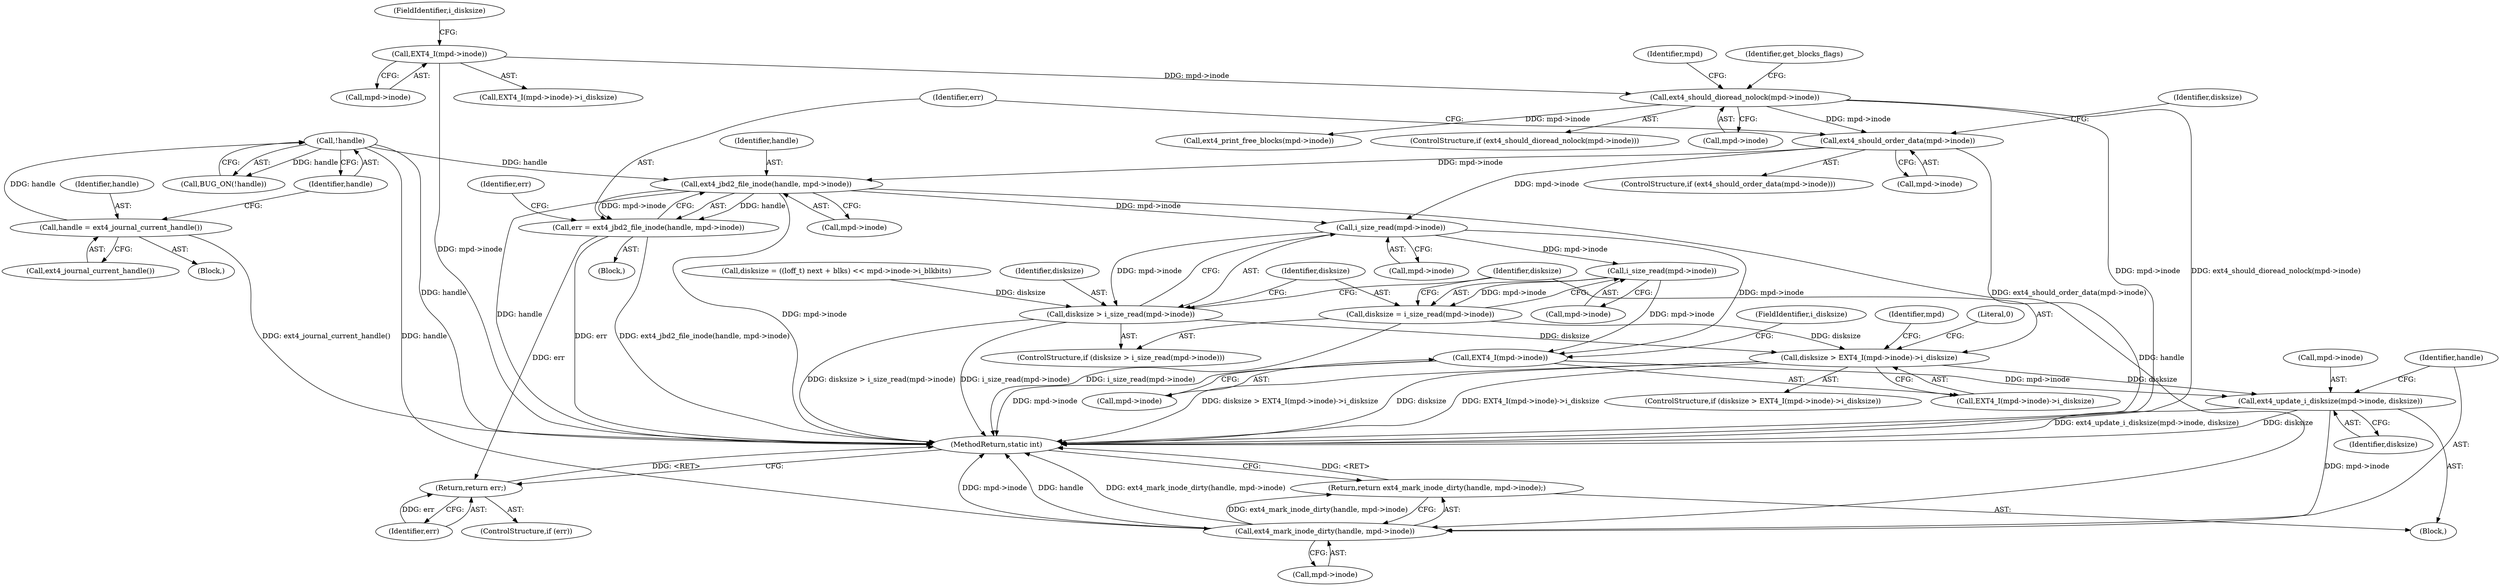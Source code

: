 digraph "0_linux_744692dc059845b2a3022119871846e74d4f6e11_14@pointer" {
"1000333" [label="(Call,ext4_jbd2_file_inode(handle, mpd->inode))"];
"1000184" [label="(Call,!handle)"];
"1000180" [label="(Call,handle = ext4_journal_current_handle())"];
"1000326" [label="(Call,ext4_should_order_data(mpd->inode))"];
"1000193" [label="(Call,ext4_should_dioread_nolock(mpd->inode))"];
"1000136" [label="(Call,EXT4_I(mpd->inode))"];
"1000331" [label="(Call,err = ext4_jbd2_file_inode(handle, mpd->inode))"];
"1000340" [label="(Return,return err;)"];
"1000358" [label="(Call,i_size_read(mpd->inode))"];
"1000356" [label="(Call,disksize > i_size_read(mpd->inode))"];
"1000369" [label="(Call,disksize > EXT4_I(mpd->inode)->i_disksize)"];
"1000378" [label="(Call,ext4_update_i_disksize(mpd->inode, disksize))"];
"1000384" [label="(Call,ext4_mark_inode_dirty(handle, mpd->inode))"];
"1000383" [label="(Return,return ext4_mark_inode_dirty(handle, mpd->inode);)"];
"1000364" [label="(Call,i_size_read(mpd->inode))"];
"1000362" [label="(Call,disksize = i_size_read(mpd->inode))"];
"1000372" [label="(Call,EXT4_I(mpd->inode))"];
"1000135" [label="(Call,EXT4_I(mpd->inode)->i_disksize)"];
"1000379" [label="(Call,mpd->inode)"];
"1000368" [label="(ControlStructure,if (disksize > EXT4_I(mpd->inode)->i_disksize))"];
"1000371" [label="(Call,EXT4_I(mpd->inode)->i_disksize)"];
"1000333" [label="(Call,ext4_jbd2_file_inode(handle, mpd->inode))"];
"1000372" [label="(Call,EXT4_I(mpd->inode))"];
"1000185" [label="(Identifier,handle)"];
"1000369" [label="(Call,disksize > EXT4_I(mpd->inode)->i_disksize)"];
"1000110" [label="(Block,)"];
"1000193" [label="(Call,ext4_should_dioread_nolock(mpd->inode))"];
"1000340" [label="(Return,return err;)"];
"1000380" [label="(Identifier,mpd)"];
"1000182" [label="(Call,ext4_journal_current_handle())"];
"1000362" [label="(Call,disksize = i_size_read(mpd->inode))"];
"1000278" [label="(Call,ext4_print_free_blocks(mpd->inode))"];
"1000203" [label="(Identifier,mpd)"];
"1000330" [label="(Block,)"];
"1000390" [label="(Literal,0)"];
"1000325" [label="(ControlStructure,if (ext4_should_order_data(mpd->inode)))"];
"1000365" [label="(Call,mpd->inode)"];
"1000373" [label="(Call,mpd->inode)"];
"1000342" [label="(Call,disksize = ((loff_t) next + blks) << mpd->inode->i_blkbits)"];
"1000327" [label="(Call,mpd->inode)"];
"1000364" [label="(Call,i_size_read(mpd->inode))"];
"1000192" [label="(ControlStructure,if (ext4_should_dioread_nolock(mpd->inode)))"];
"1000140" [label="(FieldIdentifier,i_disksize)"];
"1000357" [label="(Identifier,disksize)"];
"1000355" [label="(ControlStructure,if (disksize > i_size_read(mpd->inode)))"];
"1000377" [label="(Block,)"];
"1000180" [label="(Call,handle = ext4_journal_current_handle())"];
"1000181" [label="(Identifier,handle)"];
"1000378" [label="(Call,ext4_update_i_disksize(mpd->inode, disksize))"];
"1000383" [label="(Return,return ext4_mark_inode_dirty(handle, mpd->inode);)"];
"1000334" [label="(Identifier,handle)"];
"1000358" [label="(Call,i_size_read(mpd->inode))"];
"1000335" [label="(Call,mpd->inode)"];
"1000363" [label="(Identifier,disksize)"];
"1000326" [label="(Call,ext4_should_order_data(mpd->inode))"];
"1000137" [label="(Call,mpd->inode)"];
"1000356" [label="(Call,disksize > i_size_read(mpd->inode))"];
"1000382" [label="(Identifier,disksize)"];
"1000386" [label="(Call,mpd->inode)"];
"1000341" [label="(Identifier,err)"];
"1000384" [label="(Call,ext4_mark_inode_dirty(handle, mpd->inode))"];
"1000370" [label="(Identifier,disksize)"];
"1000359" [label="(Call,mpd->inode)"];
"1000332" [label="(Identifier,err)"];
"1000198" [label="(Identifier,get_blocks_flags)"];
"1000385" [label="(Identifier,handle)"];
"1000343" [label="(Identifier,disksize)"];
"1000194" [label="(Call,mpd->inode)"];
"1000338" [label="(ControlStructure,if (err))"];
"1000376" [label="(FieldIdentifier,i_disksize)"];
"1000184" [label="(Call,!handle)"];
"1000136" [label="(Call,EXT4_I(mpd->inode))"];
"1000391" [label="(MethodReturn,static int)"];
"1000183" [label="(Call,BUG_ON(!handle))"];
"1000331" [label="(Call,err = ext4_jbd2_file_inode(handle, mpd->inode))"];
"1000339" [label="(Identifier,err)"];
"1000333" -> "1000331"  [label="AST: "];
"1000333" -> "1000335"  [label="CFG: "];
"1000334" -> "1000333"  [label="AST: "];
"1000335" -> "1000333"  [label="AST: "];
"1000331" -> "1000333"  [label="CFG: "];
"1000333" -> "1000391"  [label="DDG: handle"];
"1000333" -> "1000391"  [label="DDG: mpd->inode"];
"1000333" -> "1000331"  [label="DDG: handle"];
"1000333" -> "1000331"  [label="DDG: mpd->inode"];
"1000184" -> "1000333"  [label="DDG: handle"];
"1000326" -> "1000333"  [label="DDG: mpd->inode"];
"1000333" -> "1000358"  [label="DDG: mpd->inode"];
"1000333" -> "1000384"  [label="DDG: handle"];
"1000184" -> "1000183"  [label="AST: "];
"1000184" -> "1000185"  [label="CFG: "];
"1000185" -> "1000184"  [label="AST: "];
"1000183" -> "1000184"  [label="CFG: "];
"1000184" -> "1000391"  [label="DDG: handle"];
"1000184" -> "1000183"  [label="DDG: handle"];
"1000180" -> "1000184"  [label="DDG: handle"];
"1000184" -> "1000384"  [label="DDG: handle"];
"1000180" -> "1000110"  [label="AST: "];
"1000180" -> "1000182"  [label="CFG: "];
"1000181" -> "1000180"  [label="AST: "];
"1000182" -> "1000180"  [label="AST: "];
"1000185" -> "1000180"  [label="CFG: "];
"1000180" -> "1000391"  [label="DDG: ext4_journal_current_handle()"];
"1000326" -> "1000325"  [label="AST: "];
"1000326" -> "1000327"  [label="CFG: "];
"1000327" -> "1000326"  [label="AST: "];
"1000332" -> "1000326"  [label="CFG: "];
"1000343" -> "1000326"  [label="CFG: "];
"1000326" -> "1000391"  [label="DDG: ext4_should_order_data(mpd->inode)"];
"1000193" -> "1000326"  [label="DDG: mpd->inode"];
"1000326" -> "1000358"  [label="DDG: mpd->inode"];
"1000193" -> "1000192"  [label="AST: "];
"1000193" -> "1000194"  [label="CFG: "];
"1000194" -> "1000193"  [label="AST: "];
"1000198" -> "1000193"  [label="CFG: "];
"1000203" -> "1000193"  [label="CFG: "];
"1000193" -> "1000391"  [label="DDG: mpd->inode"];
"1000193" -> "1000391"  [label="DDG: ext4_should_dioread_nolock(mpd->inode)"];
"1000136" -> "1000193"  [label="DDG: mpd->inode"];
"1000193" -> "1000278"  [label="DDG: mpd->inode"];
"1000136" -> "1000135"  [label="AST: "];
"1000136" -> "1000137"  [label="CFG: "];
"1000137" -> "1000136"  [label="AST: "];
"1000140" -> "1000136"  [label="CFG: "];
"1000136" -> "1000391"  [label="DDG: mpd->inode"];
"1000331" -> "1000330"  [label="AST: "];
"1000332" -> "1000331"  [label="AST: "];
"1000339" -> "1000331"  [label="CFG: "];
"1000331" -> "1000391"  [label="DDG: ext4_jbd2_file_inode(handle, mpd->inode)"];
"1000331" -> "1000391"  [label="DDG: err"];
"1000331" -> "1000340"  [label="DDG: err"];
"1000340" -> "1000338"  [label="AST: "];
"1000340" -> "1000341"  [label="CFG: "];
"1000341" -> "1000340"  [label="AST: "];
"1000391" -> "1000340"  [label="CFG: "];
"1000340" -> "1000391"  [label="DDG: <RET>"];
"1000341" -> "1000340"  [label="DDG: err"];
"1000358" -> "1000356"  [label="AST: "];
"1000358" -> "1000359"  [label="CFG: "];
"1000359" -> "1000358"  [label="AST: "];
"1000356" -> "1000358"  [label="CFG: "];
"1000358" -> "1000356"  [label="DDG: mpd->inode"];
"1000358" -> "1000364"  [label="DDG: mpd->inode"];
"1000358" -> "1000372"  [label="DDG: mpd->inode"];
"1000356" -> "1000355"  [label="AST: "];
"1000357" -> "1000356"  [label="AST: "];
"1000363" -> "1000356"  [label="CFG: "];
"1000370" -> "1000356"  [label="CFG: "];
"1000356" -> "1000391"  [label="DDG: disksize > i_size_read(mpd->inode)"];
"1000356" -> "1000391"  [label="DDG: i_size_read(mpd->inode)"];
"1000342" -> "1000356"  [label="DDG: disksize"];
"1000356" -> "1000369"  [label="DDG: disksize"];
"1000369" -> "1000368"  [label="AST: "];
"1000369" -> "1000371"  [label="CFG: "];
"1000370" -> "1000369"  [label="AST: "];
"1000371" -> "1000369"  [label="AST: "];
"1000380" -> "1000369"  [label="CFG: "];
"1000390" -> "1000369"  [label="CFG: "];
"1000369" -> "1000391"  [label="DDG: disksize > EXT4_I(mpd->inode)->i_disksize"];
"1000369" -> "1000391"  [label="DDG: disksize"];
"1000369" -> "1000391"  [label="DDG: EXT4_I(mpd->inode)->i_disksize"];
"1000362" -> "1000369"  [label="DDG: disksize"];
"1000369" -> "1000378"  [label="DDG: disksize"];
"1000378" -> "1000377"  [label="AST: "];
"1000378" -> "1000382"  [label="CFG: "];
"1000379" -> "1000378"  [label="AST: "];
"1000382" -> "1000378"  [label="AST: "];
"1000385" -> "1000378"  [label="CFG: "];
"1000378" -> "1000391"  [label="DDG: ext4_update_i_disksize(mpd->inode, disksize)"];
"1000378" -> "1000391"  [label="DDG: disksize"];
"1000372" -> "1000378"  [label="DDG: mpd->inode"];
"1000378" -> "1000384"  [label="DDG: mpd->inode"];
"1000384" -> "1000383"  [label="AST: "];
"1000384" -> "1000386"  [label="CFG: "];
"1000385" -> "1000384"  [label="AST: "];
"1000386" -> "1000384"  [label="AST: "];
"1000383" -> "1000384"  [label="CFG: "];
"1000384" -> "1000391"  [label="DDG: ext4_mark_inode_dirty(handle, mpd->inode)"];
"1000384" -> "1000391"  [label="DDG: mpd->inode"];
"1000384" -> "1000391"  [label="DDG: handle"];
"1000384" -> "1000383"  [label="DDG: ext4_mark_inode_dirty(handle, mpd->inode)"];
"1000383" -> "1000377"  [label="AST: "];
"1000391" -> "1000383"  [label="CFG: "];
"1000383" -> "1000391"  [label="DDG: <RET>"];
"1000364" -> "1000362"  [label="AST: "];
"1000364" -> "1000365"  [label="CFG: "];
"1000365" -> "1000364"  [label="AST: "];
"1000362" -> "1000364"  [label="CFG: "];
"1000364" -> "1000362"  [label="DDG: mpd->inode"];
"1000364" -> "1000372"  [label="DDG: mpd->inode"];
"1000362" -> "1000355"  [label="AST: "];
"1000363" -> "1000362"  [label="AST: "];
"1000370" -> "1000362"  [label="CFG: "];
"1000362" -> "1000391"  [label="DDG: i_size_read(mpd->inode)"];
"1000372" -> "1000371"  [label="AST: "];
"1000372" -> "1000373"  [label="CFG: "];
"1000373" -> "1000372"  [label="AST: "];
"1000376" -> "1000372"  [label="CFG: "];
"1000372" -> "1000391"  [label="DDG: mpd->inode"];
}
